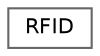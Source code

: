 digraph "Graphical Class Hierarchy"
{
 // LATEX_PDF_SIZE
  bgcolor="transparent";
  edge [fontname=Helvetica,fontsize=10,labelfontname=Helvetica,labelfontsize=10];
  node [fontname=Helvetica,fontsize=10,shape=box,height=0.2,width=0.4];
  rankdir="LR";
  Node0 [label="RFID",height=0.2,width=0.4,color="grey40", fillcolor="white", style="filled",URL="$class_r_f_i_d.html",tooltip=" "];
}
